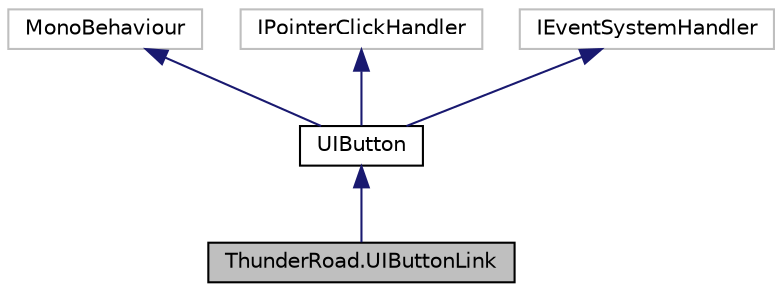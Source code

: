 digraph "ThunderRoad.UIButtonLink"
{
 // LATEX_PDF_SIZE
  edge [fontname="Helvetica",fontsize="10",labelfontname="Helvetica",labelfontsize="10"];
  node [fontname="Helvetica",fontsize="10",shape=record];
  Node1 [label="ThunderRoad.UIButtonLink",height=0.2,width=0.4,color="black", fillcolor="grey75", style="filled", fontcolor="black",tooltip="Class UIButtonLink. Implements the ThunderRoad.UIButton"];
  Node2 -> Node1 [dir="back",color="midnightblue",fontsize="10",style="solid",fontname="Helvetica"];
  Node2 [label="UIButton",height=0.2,width=0.4,color="black", fillcolor="white", style="filled",URL="$class_thunder_road_1_1_u_i_button.html",tooltip="Class UIButton. Implements the UnityEngine.MonoBehaviour Implements the UnityEngine...."];
  Node3 -> Node2 [dir="back",color="midnightblue",fontsize="10",style="solid",fontname="Helvetica"];
  Node3 [label="MonoBehaviour",height=0.2,width=0.4,color="grey75", fillcolor="white", style="filled",tooltip=" "];
  Node4 -> Node2 [dir="back",color="midnightblue",fontsize="10",style="solid",fontname="Helvetica"];
  Node4 [label="IPointerClickHandler",height=0.2,width=0.4,color="grey75", fillcolor="white", style="filled",tooltip=" "];
  Node5 -> Node2 [dir="back",color="midnightblue",fontsize="10",style="solid",fontname="Helvetica"];
  Node5 [label="IEventSystemHandler",height=0.2,width=0.4,color="grey75", fillcolor="white", style="filled",tooltip=" "];
}
